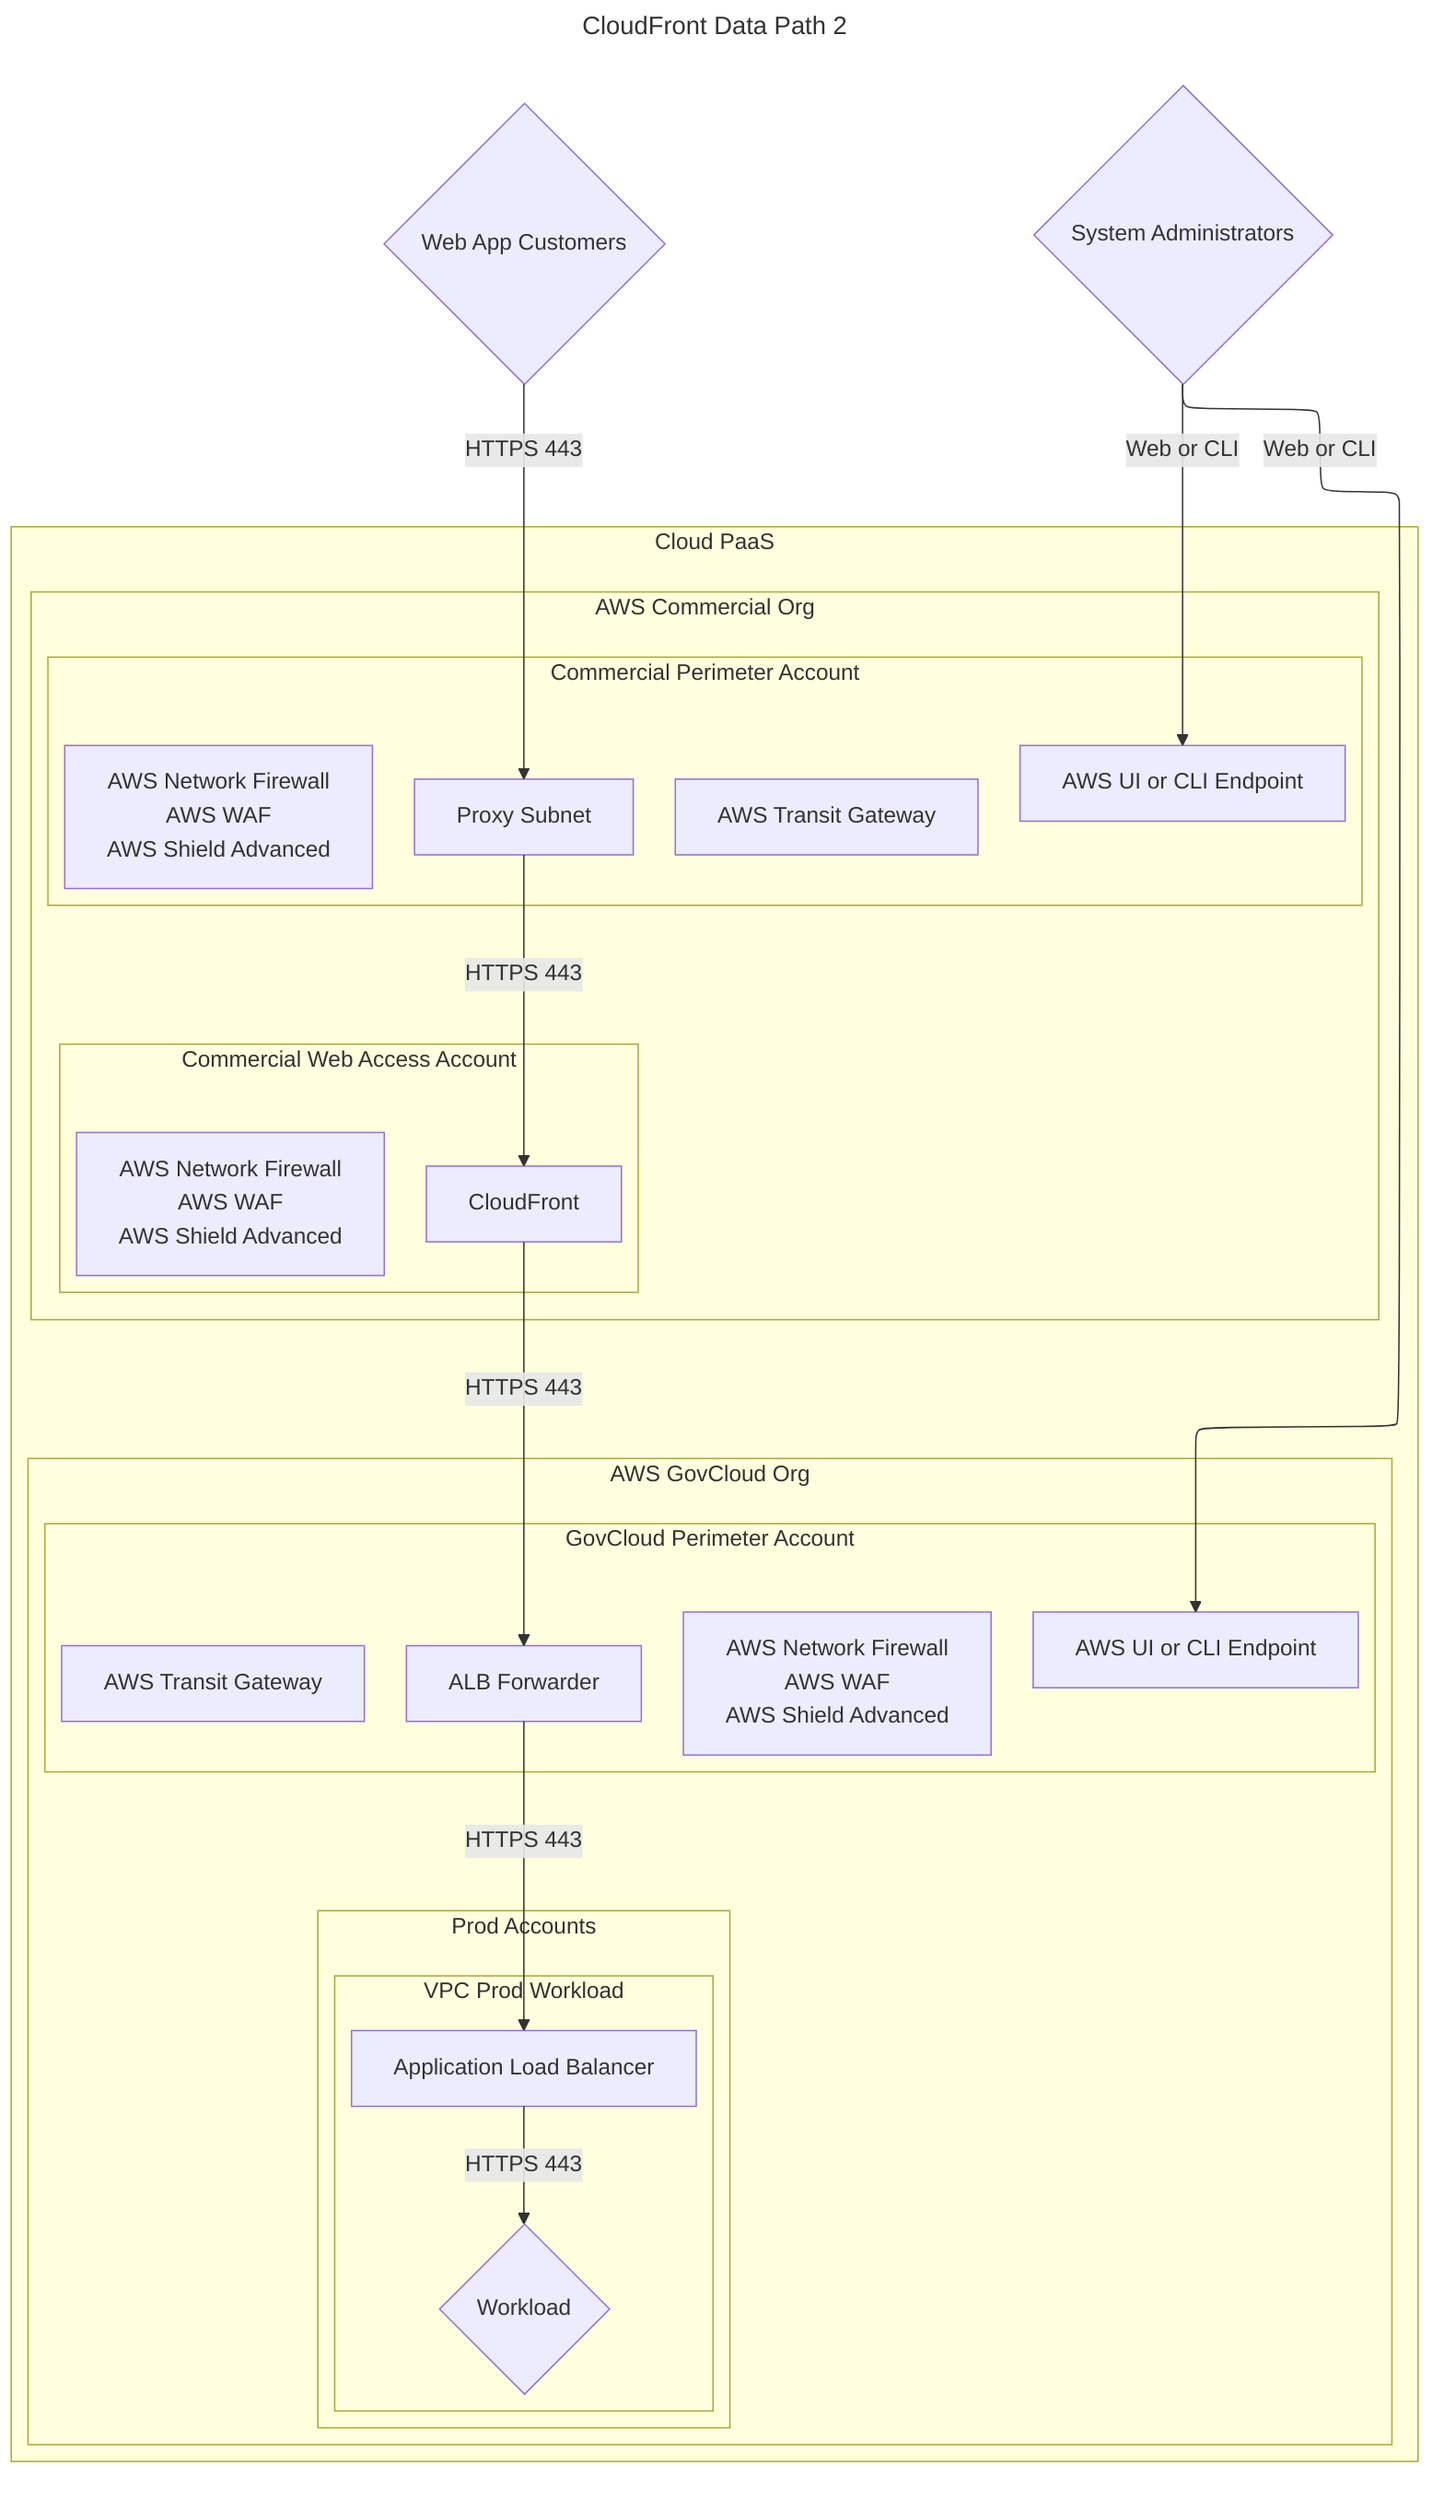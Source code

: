 ---
title: CloudFront Data Path 2
theme: base
config:
  layout: elk
  elk:
    mergeEdges: true
---

flowchart TB

%%External entities or services
customer{Web App Customers}
admin{System Administrators}

%%Accreditation boundary
subgraph Cloud PaaS
  subgraph AWS Commercial Org
    subgraph Commercial Web Access Account
      cloudfront[CloudFront]
      awsnetfirewallWeb[AWS Network Firewall<br>AWS WAF<br>AWS Shield Advanced]
    end
    subgraph Commercial Perimeter Account
      awsEndpointCom[AWS UI or CLI Endpoint]
      awsnetfirewallPer[AWS Network Firewall<br>AWS WAF<br>AWS Shield Advanced]
      awsXit[AWS Transit Gateway]
      proxySubnet[Proxy Subnet]
    end
  end

  subgraph AWS GovCloud Org
    subgraph GovCloud Perimeter Account
      awsEndpointGov[AWS UI or CLI Endpoint]
      awsnetfirewallGov[AWS Network Firewall<br>AWS WAF<br>AWS Shield Advanced]
      awsXitGov[AWS Transit Gateway]
      albForwarderGov[ALB Forwarder]
    end
    subgraph Prod Accounts
      subgraph VPC Prod Workload
        wALB1[Application Load Balancer]
        workload1{Workload}
      end
    end
  end
end

%%Connections
customer -->|HTTPS 443| proxySubnet -->|HTTPS 443| cloudfront -->|HTTPS 443| albForwarderGov -->|HTTPS 443| wALB1 -->|HTTPS 443| workload1
admin -->|Web or CLI| awsEndpointCom
admin -->|Web or CLI| awsEndpointGov